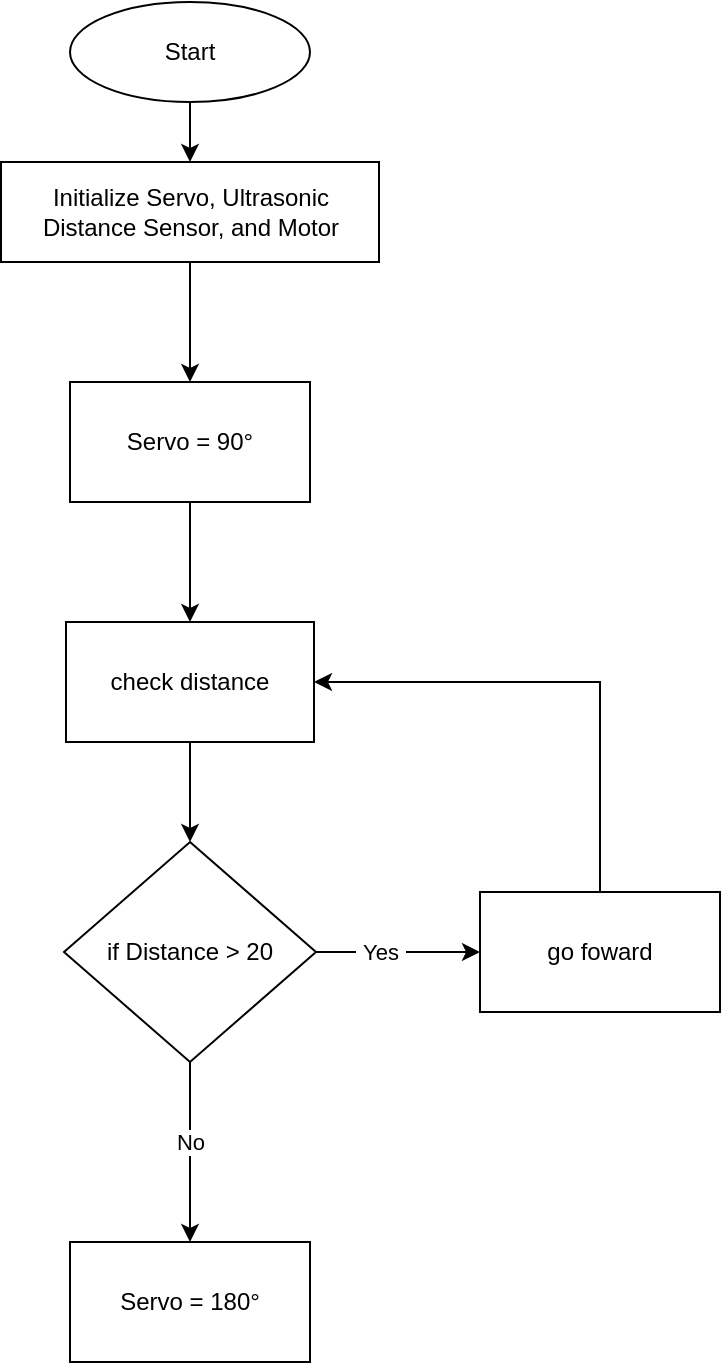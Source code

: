 <mxfile version="13.6.2" type="github">
  <diagram id="C5RBs43oDa-KdzZeNtuy" name="Page-1">
    <mxGraphModel dx="2555" dy="1173" grid="1" gridSize="10" guides="1" tooltips="1" connect="1" arrows="1" fold="1" page="1" pageScale="1" pageWidth="827" pageHeight="1169" math="1" shadow="0">
      <root>
        <mxCell id="WIyWlLk6GJQsqaUBKTNV-0" />
        <mxCell id="WIyWlLk6GJQsqaUBKTNV-1" parent="WIyWlLk6GJQsqaUBKTNV-0" />
        <mxCell id="2JPTeXgYwpoZatpD3trd-2" style="edgeStyle=orthogonalEdgeStyle;rounded=0;orthogonalLoop=1;jettySize=auto;html=1;exitX=0.5;exitY=1;exitDx=0;exitDy=0;entryX=0.5;entryY=0;entryDx=0;entryDy=0;" parent="WIyWlLk6GJQsqaUBKTNV-1" source="2JPTeXgYwpoZatpD3trd-0" target="2JPTeXgYwpoZatpD3trd-1" edge="1">
          <mxGeometry relative="1" as="geometry" />
        </mxCell>
        <mxCell id="2JPTeXgYwpoZatpD3trd-0" value="Start" style="ellipse;whiteSpace=wrap;html=1;" parent="WIyWlLk6GJQsqaUBKTNV-1" vertex="1">
          <mxGeometry x="354" y="40" width="120" height="50" as="geometry" />
        </mxCell>
        <mxCell id="VCqVQ1Kvy9jVFjeIAkbA-29" value="" style="edgeStyle=orthogonalEdgeStyle;rounded=0;orthogonalLoop=1;jettySize=auto;html=1;" edge="1" parent="WIyWlLk6GJQsqaUBKTNV-1" source="2JPTeXgYwpoZatpD3trd-1" target="VCqVQ1Kvy9jVFjeIAkbA-27">
          <mxGeometry relative="1" as="geometry" />
        </mxCell>
        <mxCell id="2JPTeXgYwpoZatpD3trd-1" value="Initialize Servo, Ultrasonic Distance Sensor, and Motor" style="rounded=0;whiteSpace=wrap;html=1;" parent="WIyWlLk6GJQsqaUBKTNV-1" vertex="1">
          <mxGeometry x="319.5" y="120" width="189" height="50" as="geometry" />
        </mxCell>
        <mxCell id="2JPTeXgYwpoZatpD3trd-3" value="Servo = 180°" style="rounded=0;whiteSpace=wrap;html=1;" parent="WIyWlLk6GJQsqaUBKTNV-1" vertex="1">
          <mxGeometry x="354" y="660" width="120" height="60" as="geometry" />
        </mxCell>
        <mxCell id="VCqVQ1Kvy9jVFjeIAkbA-7" value="" style="edgeStyle=orthogonalEdgeStyle;rounded=0;orthogonalLoop=1;jettySize=auto;html=1;" edge="1" parent="WIyWlLk6GJQsqaUBKTNV-1" source="VCqVQ1Kvy9jVFjeIAkbA-0" target="VCqVQ1Kvy9jVFjeIAkbA-6">
          <mxGeometry relative="1" as="geometry" />
        </mxCell>
        <mxCell id="VCqVQ1Kvy9jVFjeIAkbA-0" value="check distance" style="whiteSpace=wrap;html=1;rounded=0;" vertex="1" parent="WIyWlLk6GJQsqaUBKTNV-1">
          <mxGeometry x="352" y="350" width="124" height="60" as="geometry" />
        </mxCell>
        <mxCell id="VCqVQ1Kvy9jVFjeIAkbA-13" value="" style="edgeStyle=orthogonalEdgeStyle;rounded=0;orthogonalLoop=1;jettySize=auto;html=1;" edge="1" parent="WIyWlLk6GJQsqaUBKTNV-1" source="VCqVQ1Kvy9jVFjeIAkbA-6" target="VCqVQ1Kvy9jVFjeIAkbA-12">
          <mxGeometry relative="1" as="geometry">
            <Array as="points">
              <mxPoint x="540" y="515" />
              <mxPoint x="540" y="515" />
            </Array>
          </mxGeometry>
        </mxCell>
        <mxCell id="VCqVQ1Kvy9jVFjeIAkbA-34" value="&amp;nbsp;Yes&amp;nbsp;" style="edgeLabel;html=1;align=center;verticalAlign=middle;resizable=0;points=[];" vertex="1" connectable="0" parent="VCqVQ1Kvy9jVFjeIAkbA-13">
          <mxGeometry x="0.049" y="-7" relative="1" as="geometry">
            <mxPoint x="-11.5" y="-7" as="offset" />
          </mxGeometry>
        </mxCell>
        <mxCell id="VCqVQ1Kvy9jVFjeIAkbA-16" style="edgeStyle=orthogonalEdgeStyle;rounded=0;orthogonalLoop=1;jettySize=auto;html=1;entryX=0.5;entryY=0;entryDx=0;entryDy=0;" edge="1" parent="WIyWlLk6GJQsqaUBKTNV-1" source="VCqVQ1Kvy9jVFjeIAkbA-6" target="2JPTeXgYwpoZatpD3trd-3">
          <mxGeometry relative="1" as="geometry">
            <mxPoint x="413" y="710" as="targetPoint" />
          </mxGeometry>
        </mxCell>
        <mxCell id="VCqVQ1Kvy9jVFjeIAkbA-35" value="No" style="edgeLabel;html=1;align=center;verticalAlign=middle;resizable=0;points=[];" vertex="1" connectable="0" parent="VCqVQ1Kvy9jVFjeIAkbA-16">
          <mxGeometry x="-0.289" y="4" relative="1" as="geometry">
            <mxPoint x="-4" y="7.96" as="offset" />
          </mxGeometry>
        </mxCell>
        <mxCell id="VCqVQ1Kvy9jVFjeIAkbA-6" value="if Distance &amp;gt; 20" style="rhombus;whiteSpace=wrap;html=1;rounded=0;" vertex="1" parent="WIyWlLk6GJQsqaUBKTNV-1">
          <mxGeometry x="351" y="460" width="126" height="110" as="geometry" />
        </mxCell>
        <mxCell id="VCqVQ1Kvy9jVFjeIAkbA-21" style="edgeStyle=orthogonalEdgeStyle;rounded=0;orthogonalLoop=1;jettySize=auto;html=1;entryX=1;entryY=0.5;entryDx=0;entryDy=0;" edge="1" parent="WIyWlLk6GJQsqaUBKTNV-1" source="VCqVQ1Kvy9jVFjeIAkbA-12" target="VCqVQ1Kvy9jVFjeIAkbA-0">
          <mxGeometry relative="1" as="geometry">
            <mxPoint x="419" y="430" as="targetPoint" />
            <Array as="points">
              <mxPoint x="619" y="380" />
            </Array>
          </mxGeometry>
        </mxCell>
        <mxCell id="VCqVQ1Kvy9jVFjeIAkbA-12" value="go foward" style="whiteSpace=wrap;html=1;rounded=0;" vertex="1" parent="WIyWlLk6GJQsqaUBKTNV-1">
          <mxGeometry x="559" y="485" width="120" height="60" as="geometry" />
        </mxCell>
        <mxCell id="VCqVQ1Kvy9jVFjeIAkbA-30" value="" style="edgeStyle=orthogonalEdgeStyle;rounded=0;orthogonalLoop=1;jettySize=auto;html=1;" edge="1" parent="WIyWlLk6GJQsqaUBKTNV-1" source="VCqVQ1Kvy9jVFjeIAkbA-27" target="VCqVQ1Kvy9jVFjeIAkbA-0">
          <mxGeometry relative="1" as="geometry" />
        </mxCell>
        <mxCell id="VCqVQ1Kvy9jVFjeIAkbA-27" value="&lt;span&gt;Servo = 90°&lt;/span&gt;" style="rounded=0;whiteSpace=wrap;html=1;" vertex="1" parent="WIyWlLk6GJQsqaUBKTNV-1">
          <mxGeometry x="354" y="230" width="120" height="60" as="geometry" />
        </mxCell>
      </root>
    </mxGraphModel>
  </diagram>
</mxfile>
